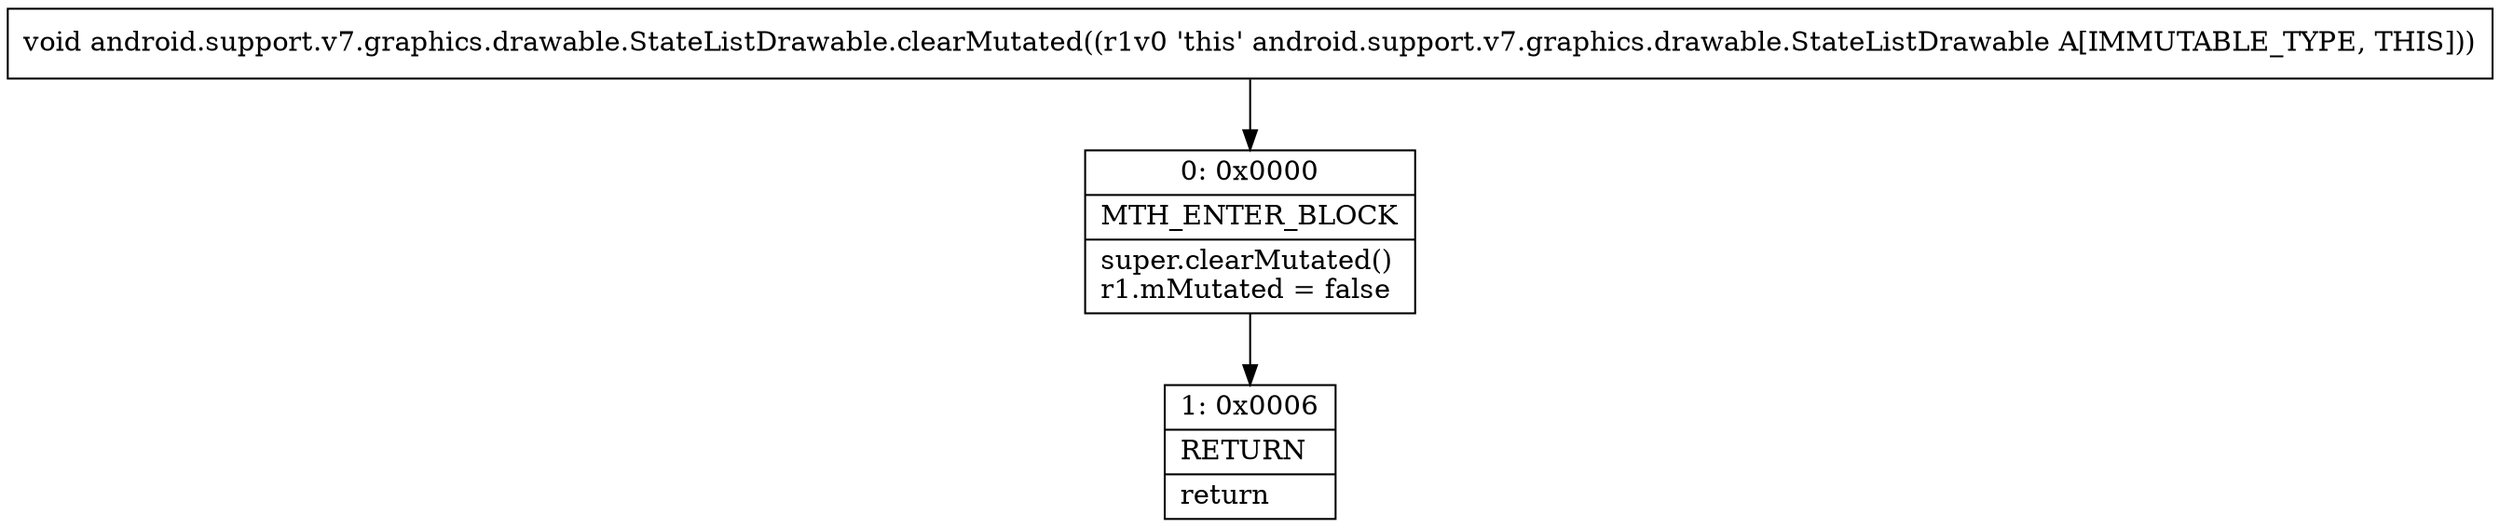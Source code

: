 digraph "CFG forandroid.support.v7.graphics.drawable.StateListDrawable.clearMutated()V" {
Node_0 [shape=record,label="{0\:\ 0x0000|MTH_ENTER_BLOCK\l|super.clearMutated()\lr1.mMutated = false\l}"];
Node_1 [shape=record,label="{1\:\ 0x0006|RETURN\l|return\l}"];
MethodNode[shape=record,label="{void android.support.v7.graphics.drawable.StateListDrawable.clearMutated((r1v0 'this' android.support.v7.graphics.drawable.StateListDrawable A[IMMUTABLE_TYPE, THIS])) }"];
MethodNode -> Node_0;
Node_0 -> Node_1;
}

